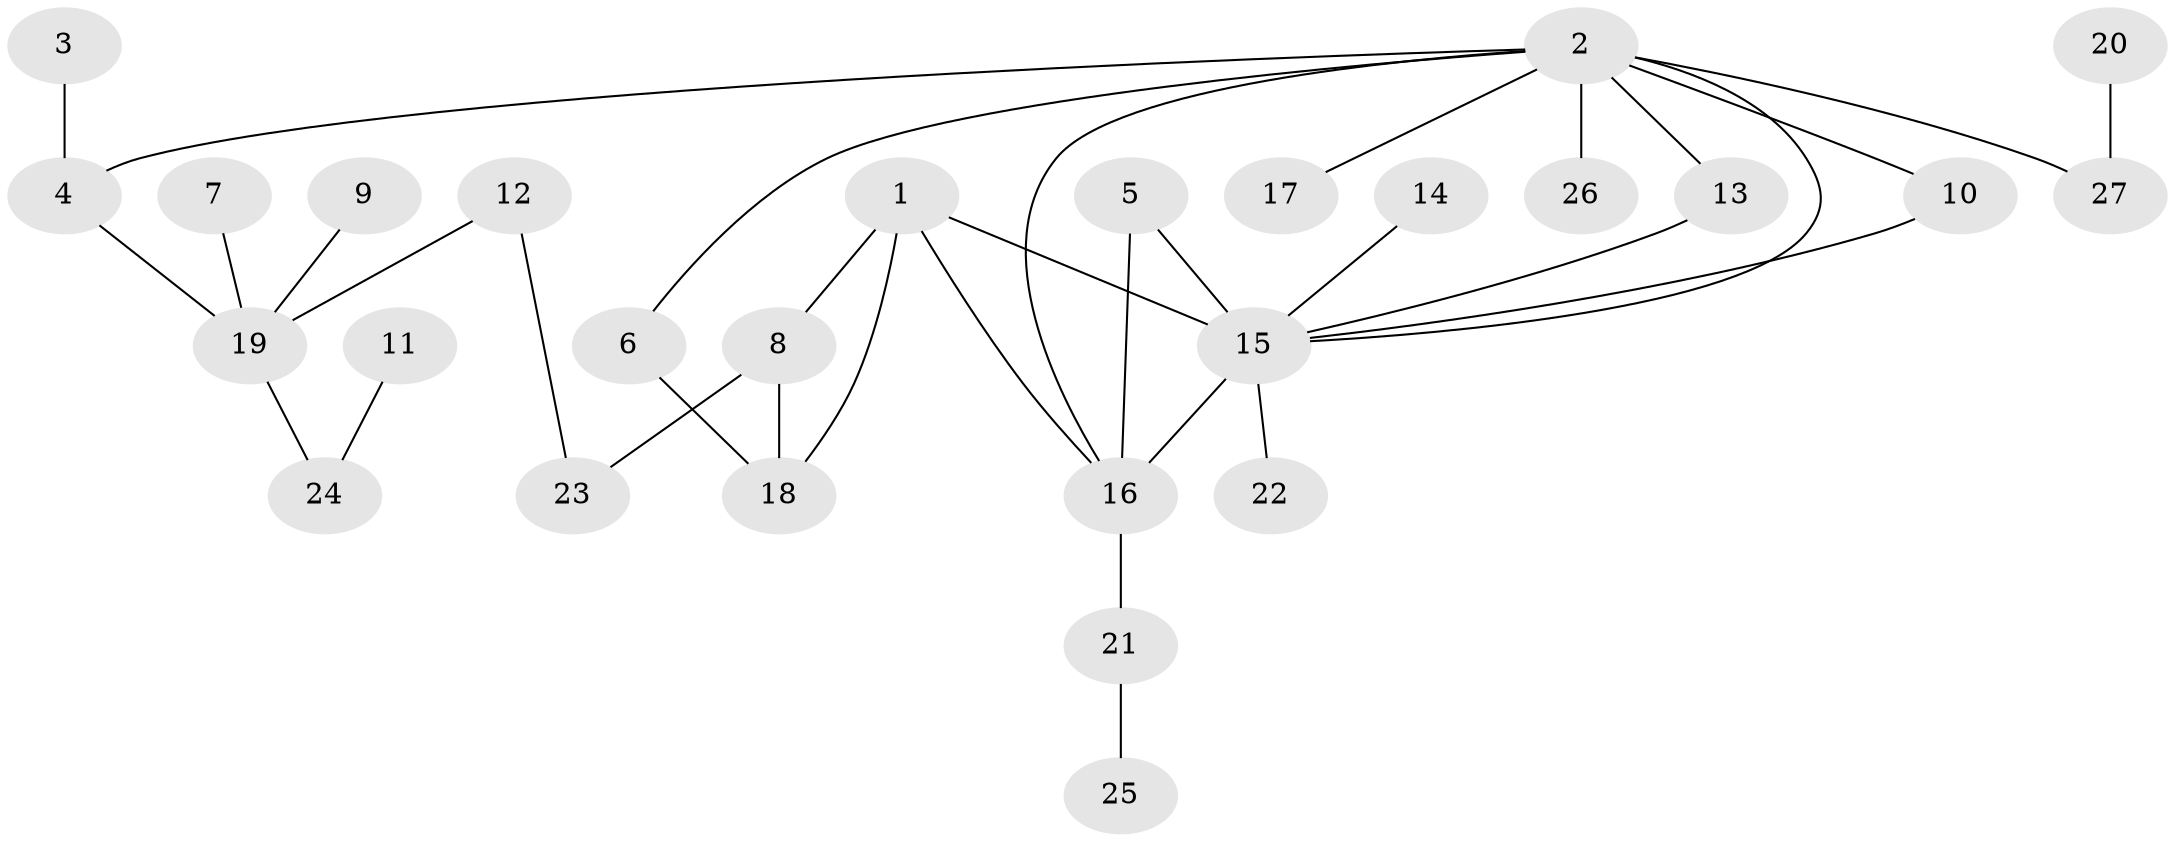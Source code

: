 // original degree distribution, {7: 0.018867924528301886, 14: 0.018867924528301886, 13: 0.018867924528301886, 5: 0.03773584905660377, 8: 0.018867924528301886, 2: 0.22641509433962265, 4: 0.09433962264150944, 1: 0.5094339622641509, 3: 0.05660377358490566}
// Generated by graph-tools (version 1.1) at 2025/36/03/04/25 23:36:55]
// undirected, 27 vertices, 34 edges
graph export_dot {
  node [color=gray90,style=filled];
  1;
  2;
  3;
  4;
  5;
  6;
  7;
  8;
  9;
  10;
  11;
  12;
  13;
  14;
  15;
  16;
  17;
  18;
  19;
  20;
  21;
  22;
  23;
  24;
  25;
  26;
  27;
  1 -- 8 [weight=1.0];
  1 -- 15 [weight=2.0];
  1 -- 16 [weight=1.0];
  1 -- 18 [weight=1.0];
  2 -- 4 [weight=1.0];
  2 -- 6 [weight=1.0];
  2 -- 10 [weight=1.0];
  2 -- 13 [weight=1.0];
  2 -- 15 [weight=1.0];
  2 -- 16 [weight=1.0];
  2 -- 17 [weight=1.0];
  2 -- 26 [weight=1.0];
  2 -- 27 [weight=1.0];
  3 -- 4 [weight=1.0];
  4 -- 19 [weight=1.0];
  5 -- 15 [weight=1.0];
  5 -- 16 [weight=1.0];
  6 -- 18 [weight=1.0];
  7 -- 19 [weight=1.0];
  8 -- 18 [weight=1.0];
  8 -- 23 [weight=1.0];
  9 -- 19 [weight=1.0];
  10 -- 15 [weight=1.0];
  11 -- 24 [weight=1.0];
  12 -- 19 [weight=2.0];
  12 -- 23 [weight=1.0];
  13 -- 15 [weight=1.0];
  14 -- 15 [weight=1.0];
  15 -- 16 [weight=2.0];
  15 -- 22 [weight=1.0];
  16 -- 21 [weight=2.0];
  19 -- 24 [weight=1.0];
  20 -- 27 [weight=1.0];
  21 -- 25 [weight=1.0];
}
